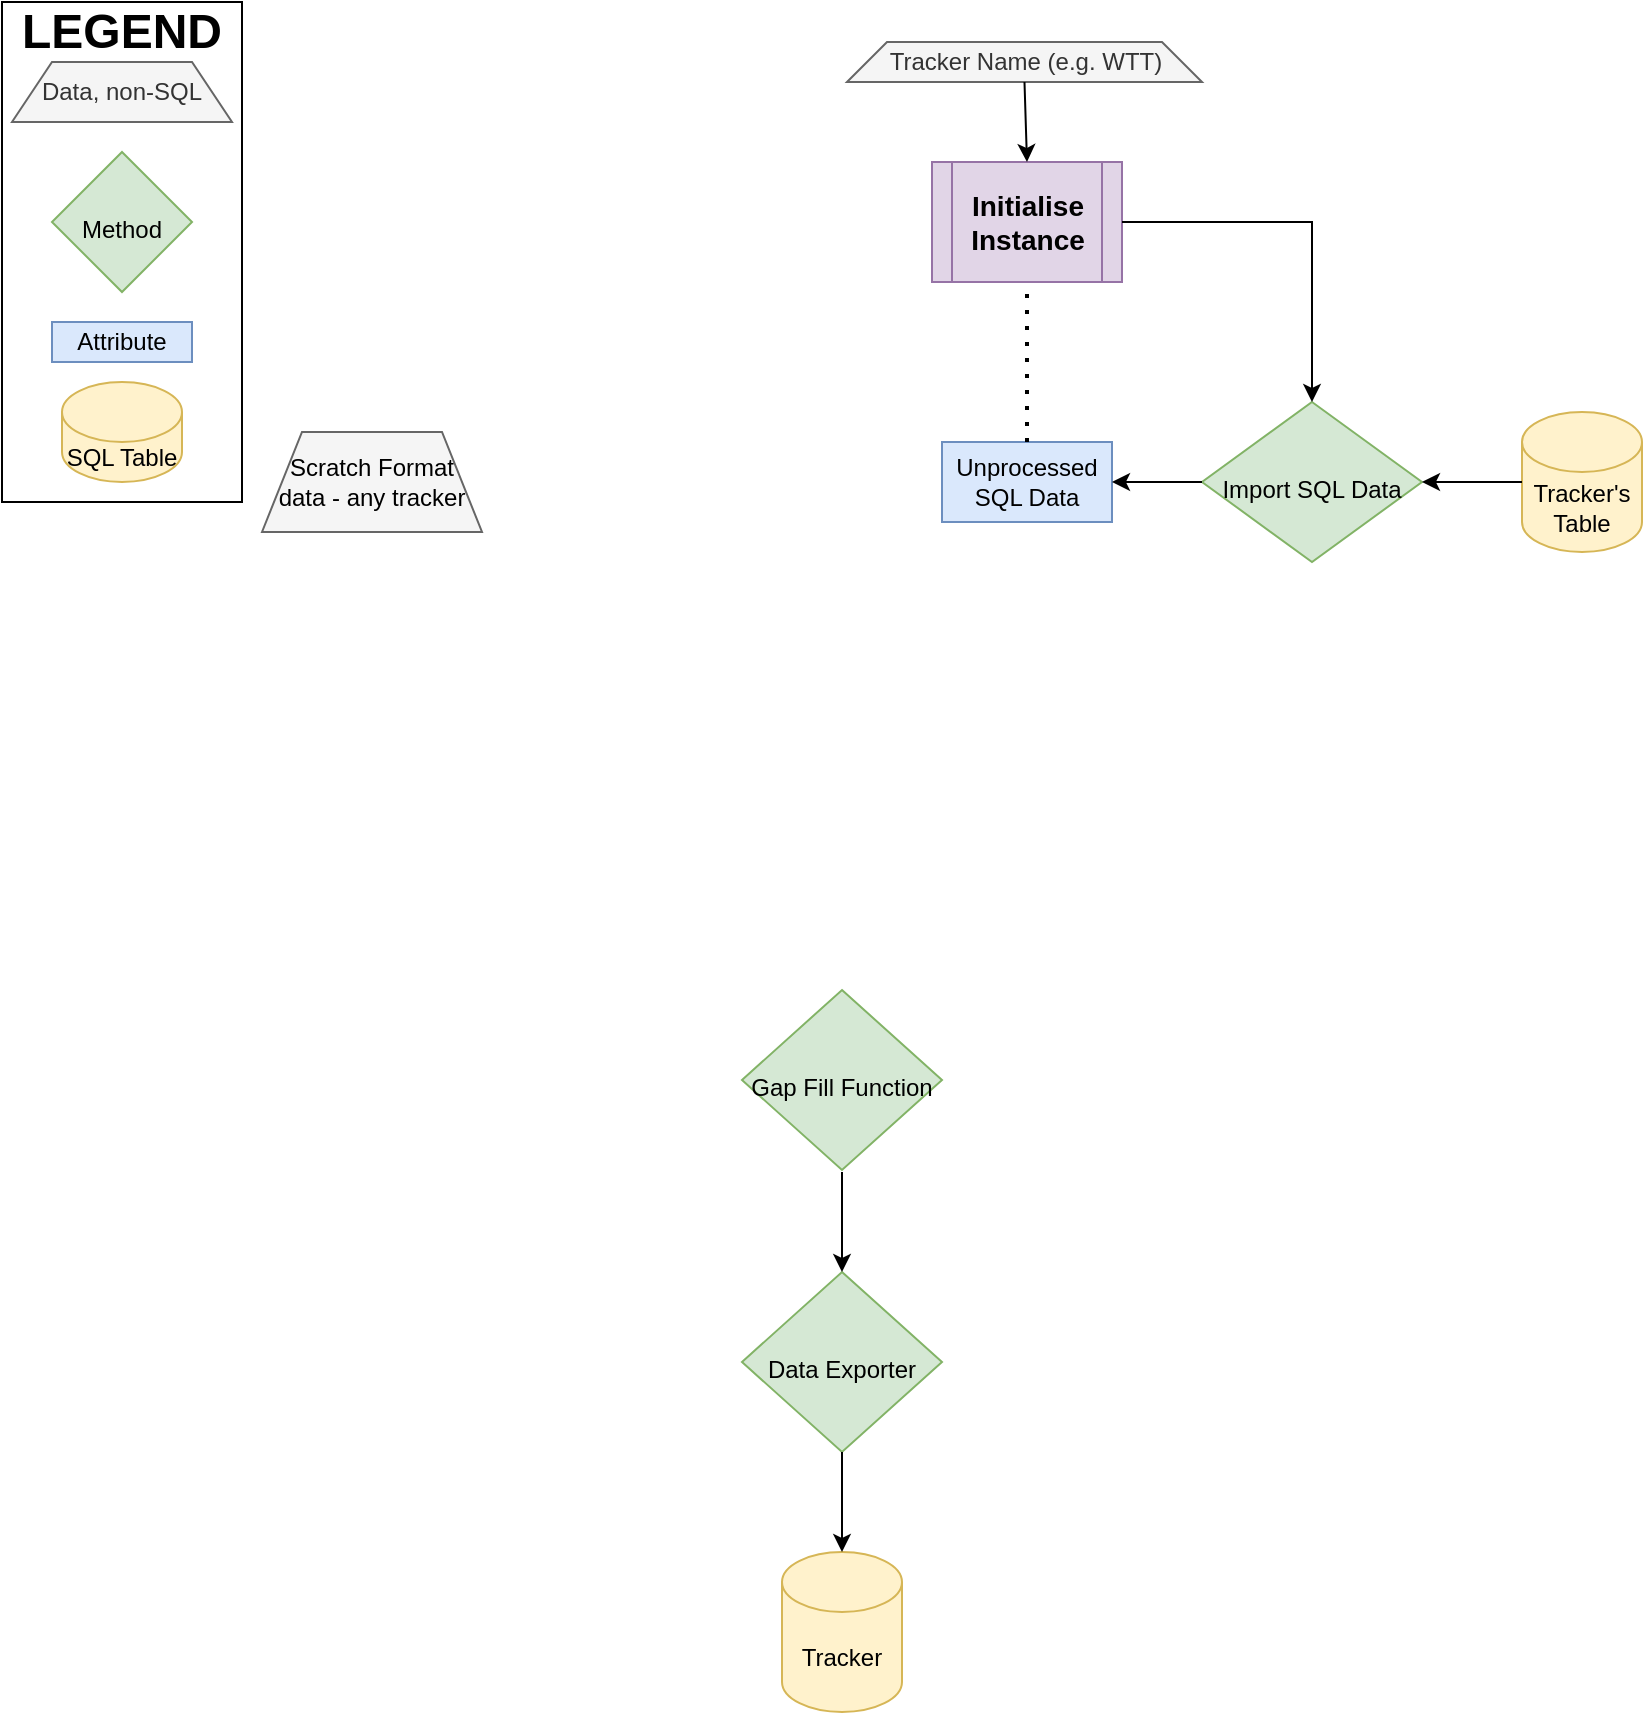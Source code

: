 <mxfile version="20.6.0" type="github">
  <diagram id="p8lEQfj0Wyr8JSXRAtLH" name="Page-1">
    <mxGraphModel dx="782" dy="706" grid="1" gridSize="10" guides="1" tooltips="1" connect="1" arrows="1" fold="1" page="1" pageScale="1" pageWidth="827" pageHeight="1169" math="0" shadow="0">
      <root>
        <mxCell id="0" />
        <mxCell id="1" parent="0" />
        <mxCell id="yy5XVwhqXjzSVsF5RALL-28" value="" style="rounded=0;whiteSpace=wrap;html=1;fontSize=14;fillColor=none;" vertex="1" parent="1">
          <mxGeometry width="120" height="250" as="geometry" />
        </mxCell>
        <mxCell id="yy5XVwhqXjzSVsF5RALL-3" value="&lt;font style=&quot;font-size: 24px;&quot;&gt;&lt;b&gt;LEGEND&lt;/b&gt;&lt;/font&gt;" style="text;html=1;strokeColor=none;fillColor=none;align=center;verticalAlign=middle;whiteSpace=wrap;rounded=0;" vertex="1" parent="1">
          <mxGeometry x="10" width="100" height="30" as="geometry" />
        </mxCell>
        <mxCell id="yy5XVwhqXjzSVsF5RALL-4" value="Attribute" style="rounded=0;whiteSpace=wrap;html=1;fillColor=#dae8fc;strokeColor=#6c8ebf;" vertex="1" parent="1">
          <mxGeometry x="25" y="160" width="70" height="20" as="geometry" />
        </mxCell>
        <mxCell id="yy5XVwhqXjzSVsF5RALL-5" value="&lt;font style=&quot;font-size: 12px;&quot;&gt;Method&lt;br&gt;&lt;/font&gt;" style="rhombus;whiteSpace=wrap;html=1;fontSize=24;fillColor=#d5e8d4;strokeColor=#82b366;" vertex="1" parent="1">
          <mxGeometry x="25" y="75" width="70" height="70" as="geometry" />
        </mxCell>
        <mxCell id="yy5XVwhqXjzSVsF5RALL-6" value="SQL Table" style="shape=cylinder3;whiteSpace=wrap;html=1;boundedLbl=1;backgroundOutline=1;size=15;fontSize=12;fillColor=#fff2cc;strokeColor=#d6b656;" vertex="1" parent="1">
          <mxGeometry x="30" y="190" width="60" height="50" as="geometry" />
        </mxCell>
        <mxCell id="yy5XVwhqXjzSVsF5RALL-7" value="&lt;font style=&quot;font-size: 12px;&quot;&gt;Import SQL Data&lt;/font&gt;" style="rhombus;whiteSpace=wrap;html=1;fontSize=24;fillColor=#d5e8d4;strokeColor=#82b366;" vertex="1" parent="1">
          <mxGeometry x="600" y="200" width="110" height="80" as="geometry" />
        </mxCell>
        <mxCell id="yy5XVwhqXjzSVsF5RALL-8" value="Tracker&#39;s Table" style="shape=cylinder3;whiteSpace=wrap;html=1;boundedLbl=1;backgroundOutline=1;size=15;fontSize=12;fillColor=#fff2cc;strokeColor=#d6b656;" vertex="1" parent="1">
          <mxGeometry x="760" y="205" width="60" height="70" as="geometry" />
        </mxCell>
        <mxCell id="yy5XVwhqXjzSVsF5RALL-11" value="&lt;span style=&quot;font-size: 12px;&quot;&gt;Gap Fill Function&lt;/span&gt;" style="rhombus;whiteSpace=wrap;html=1;fontSize=24;fillColor=#d5e8d4;strokeColor=#82b366;" vertex="1" parent="1">
          <mxGeometry x="370" y="494" width="100" height="90" as="geometry" />
        </mxCell>
        <mxCell id="yy5XVwhqXjzSVsF5RALL-13" value="&lt;span style=&quot;font-size: 12px;&quot;&gt;Data Exporter&lt;/span&gt;" style="rhombus;whiteSpace=wrap;html=1;fontSize=24;fillColor=#d5e8d4;strokeColor=#82b366;" vertex="1" parent="1">
          <mxGeometry x="370" y="635" width="100" height="90" as="geometry" />
        </mxCell>
        <mxCell id="yy5XVwhqXjzSVsF5RALL-14" value="" style="endArrow=classic;html=1;rounded=0;fontSize=12;entryX=0.5;entryY=0;entryDx=0;entryDy=0;" edge="1" parent="1" target="yy5XVwhqXjzSVsF5RALL-13">
          <mxGeometry width="50" height="50" relative="1" as="geometry">
            <mxPoint x="420" y="585.0" as="sourcePoint" />
            <mxPoint x="410" y="505" as="targetPoint" />
          </mxGeometry>
        </mxCell>
        <mxCell id="yy5XVwhqXjzSVsF5RALL-15" value="Tracker" style="shape=cylinder3;whiteSpace=wrap;html=1;boundedLbl=1;backgroundOutline=1;size=15;fontSize=12;fillColor=#fff2cc;strokeColor=#d6b656;" vertex="1" parent="1">
          <mxGeometry x="390" y="775" width="60" height="80" as="geometry" />
        </mxCell>
        <mxCell id="yy5XVwhqXjzSVsF5RALL-16" value="" style="endArrow=classic;html=1;rounded=0;fontSize=12;" edge="1" parent="1" source="yy5XVwhqXjzSVsF5RALL-13" target="yy5XVwhqXjzSVsF5RALL-15">
          <mxGeometry width="50" height="50" relative="1" as="geometry">
            <mxPoint x="430" y="595" as="sourcePoint" />
            <mxPoint x="430" y="645" as="targetPoint" />
          </mxGeometry>
        </mxCell>
        <mxCell id="yy5XVwhqXjzSVsF5RALL-17" value="&lt;font style=&quot;font-size: 14px;&quot;&gt;&lt;b&gt;Initialise Instance&lt;/b&gt;&lt;/font&gt;" style="shape=process;whiteSpace=wrap;html=1;backgroundOutline=1;fontSize=12;fillColor=#e1d5e7;strokeColor=#9673a6;" vertex="1" parent="1">
          <mxGeometry x="465" y="80" width="95" height="60" as="geometry" />
        </mxCell>
        <mxCell id="yy5XVwhqXjzSVsF5RALL-19" value="Data, non-SQL" style="shape=trapezoid;perimeter=trapezoidPerimeter;whiteSpace=wrap;html=1;fixedSize=1;fontSize=12;fillColor=#f5f5f5;fontColor=#333333;strokeColor=#666666;" vertex="1" parent="1">
          <mxGeometry x="5" y="30" width="110" height="30" as="geometry" />
        </mxCell>
        <mxCell id="yy5XVwhqXjzSVsF5RALL-20" value="&lt;span style=&quot;color: rgb(0, 0, 0);&quot;&gt;Scratch Format data - any tracker&lt;/span&gt;" style="shape=trapezoid;perimeter=trapezoidPerimeter;whiteSpace=wrap;html=1;fixedSize=1;fontSize=12;fillColor=#f5f5f5;fontColor=#333333;strokeColor=#666666;" vertex="1" parent="1">
          <mxGeometry x="130" y="215" width="110" height="50" as="geometry" />
        </mxCell>
        <mxCell id="yy5XVwhqXjzSVsF5RALL-21" value="Tracker Name (e.g. WTT)" style="shape=trapezoid;perimeter=trapezoidPerimeter;whiteSpace=wrap;html=1;fixedSize=1;fontSize=12;fillColor=#f5f5f5;fontColor=#333333;strokeColor=#666666;" vertex="1" parent="1">
          <mxGeometry x="422.5" y="20" width="177.5" height="20" as="geometry" />
        </mxCell>
        <mxCell id="yy5XVwhqXjzSVsF5RALL-22" value="" style="endArrow=classic;html=1;rounded=0;fontSize=12;exitX=0.5;exitY=1;exitDx=0;exitDy=0;entryX=0.5;entryY=0;entryDx=0;entryDy=0;" edge="1" parent="1" source="yy5XVwhqXjzSVsF5RALL-21" target="yy5XVwhqXjzSVsF5RALL-17">
          <mxGeometry width="50" height="50" relative="1" as="geometry">
            <mxPoint x="454.5" y="40" as="sourcePoint" />
            <mxPoint x="455" y="80" as="targetPoint" />
            <Array as="points" />
          </mxGeometry>
        </mxCell>
        <mxCell id="yy5XVwhqXjzSVsF5RALL-25" value="" style="endArrow=classic;html=1;rounded=0;fontSize=12;exitX=0;exitY=0.5;exitDx=0;exitDy=0;exitPerimeter=0;entryX=1;entryY=0.5;entryDx=0;entryDy=0;" edge="1" parent="1" source="yy5XVwhqXjzSVsF5RALL-8" target="yy5XVwhqXjzSVsF5RALL-7">
          <mxGeometry width="50" height="50" relative="1" as="geometry">
            <mxPoint x="655" y="290" as="sourcePoint" />
            <mxPoint x="645" y="380" as="targetPoint" />
            <Array as="points" />
          </mxGeometry>
        </mxCell>
        <mxCell id="yy5XVwhqXjzSVsF5RALL-29" value="Unprocessed SQL Data" style="rounded=0;whiteSpace=wrap;html=1;fillColor=#dae8fc;strokeColor=#6c8ebf;" vertex="1" parent="1">
          <mxGeometry x="470" y="220" width="85" height="40" as="geometry" />
        </mxCell>
        <mxCell id="yy5XVwhqXjzSVsF5RALL-30" value="" style="endArrow=classic;html=1;rounded=0;fontSize=12;exitX=0;exitY=0.5;exitDx=0;exitDy=0;" edge="1" parent="1" source="yy5XVwhqXjzSVsF5RALL-7" target="yy5XVwhqXjzSVsF5RALL-29">
          <mxGeometry width="50" height="50" relative="1" as="geometry">
            <mxPoint x="460" y="130" as="sourcePoint" />
            <mxPoint x="465" y="90" as="targetPoint" />
            <Array as="points" />
          </mxGeometry>
        </mxCell>
        <mxCell id="yy5XVwhqXjzSVsF5RALL-31" value="" style="endArrow=classic;html=1;rounded=0;fontSize=12;exitX=1;exitY=0.5;exitDx=0;exitDy=0;entryX=0.5;entryY=0;entryDx=0;entryDy=0;" edge="1" parent="1" source="yy5XVwhqXjzSVsF5RALL-17" target="yy5XVwhqXjzSVsF5RALL-7">
          <mxGeometry width="50" height="50" relative="1" as="geometry">
            <mxPoint x="735" y="120" as="sourcePoint" />
            <mxPoint x="630" y="120" as="targetPoint" />
            <Array as="points">
              <mxPoint x="655" y="110" />
            </Array>
          </mxGeometry>
        </mxCell>
        <mxCell id="yy5XVwhqXjzSVsF5RALL-32" value="" style="endArrow=none;dashed=1;html=1;dashPattern=1 3;strokeWidth=2;rounded=0;fontSize=14;entryX=0.5;entryY=1;entryDx=0;entryDy=0;exitX=0.5;exitY=0;exitDx=0;exitDy=0;" edge="1" parent="1" source="yy5XVwhqXjzSVsF5RALL-29" target="yy5XVwhqXjzSVsF5RALL-17">
          <mxGeometry width="50" height="50" relative="1" as="geometry">
            <mxPoint x="470" y="430" as="sourcePoint" />
            <mxPoint x="520" y="380" as="targetPoint" />
          </mxGeometry>
        </mxCell>
      </root>
    </mxGraphModel>
  </diagram>
</mxfile>
